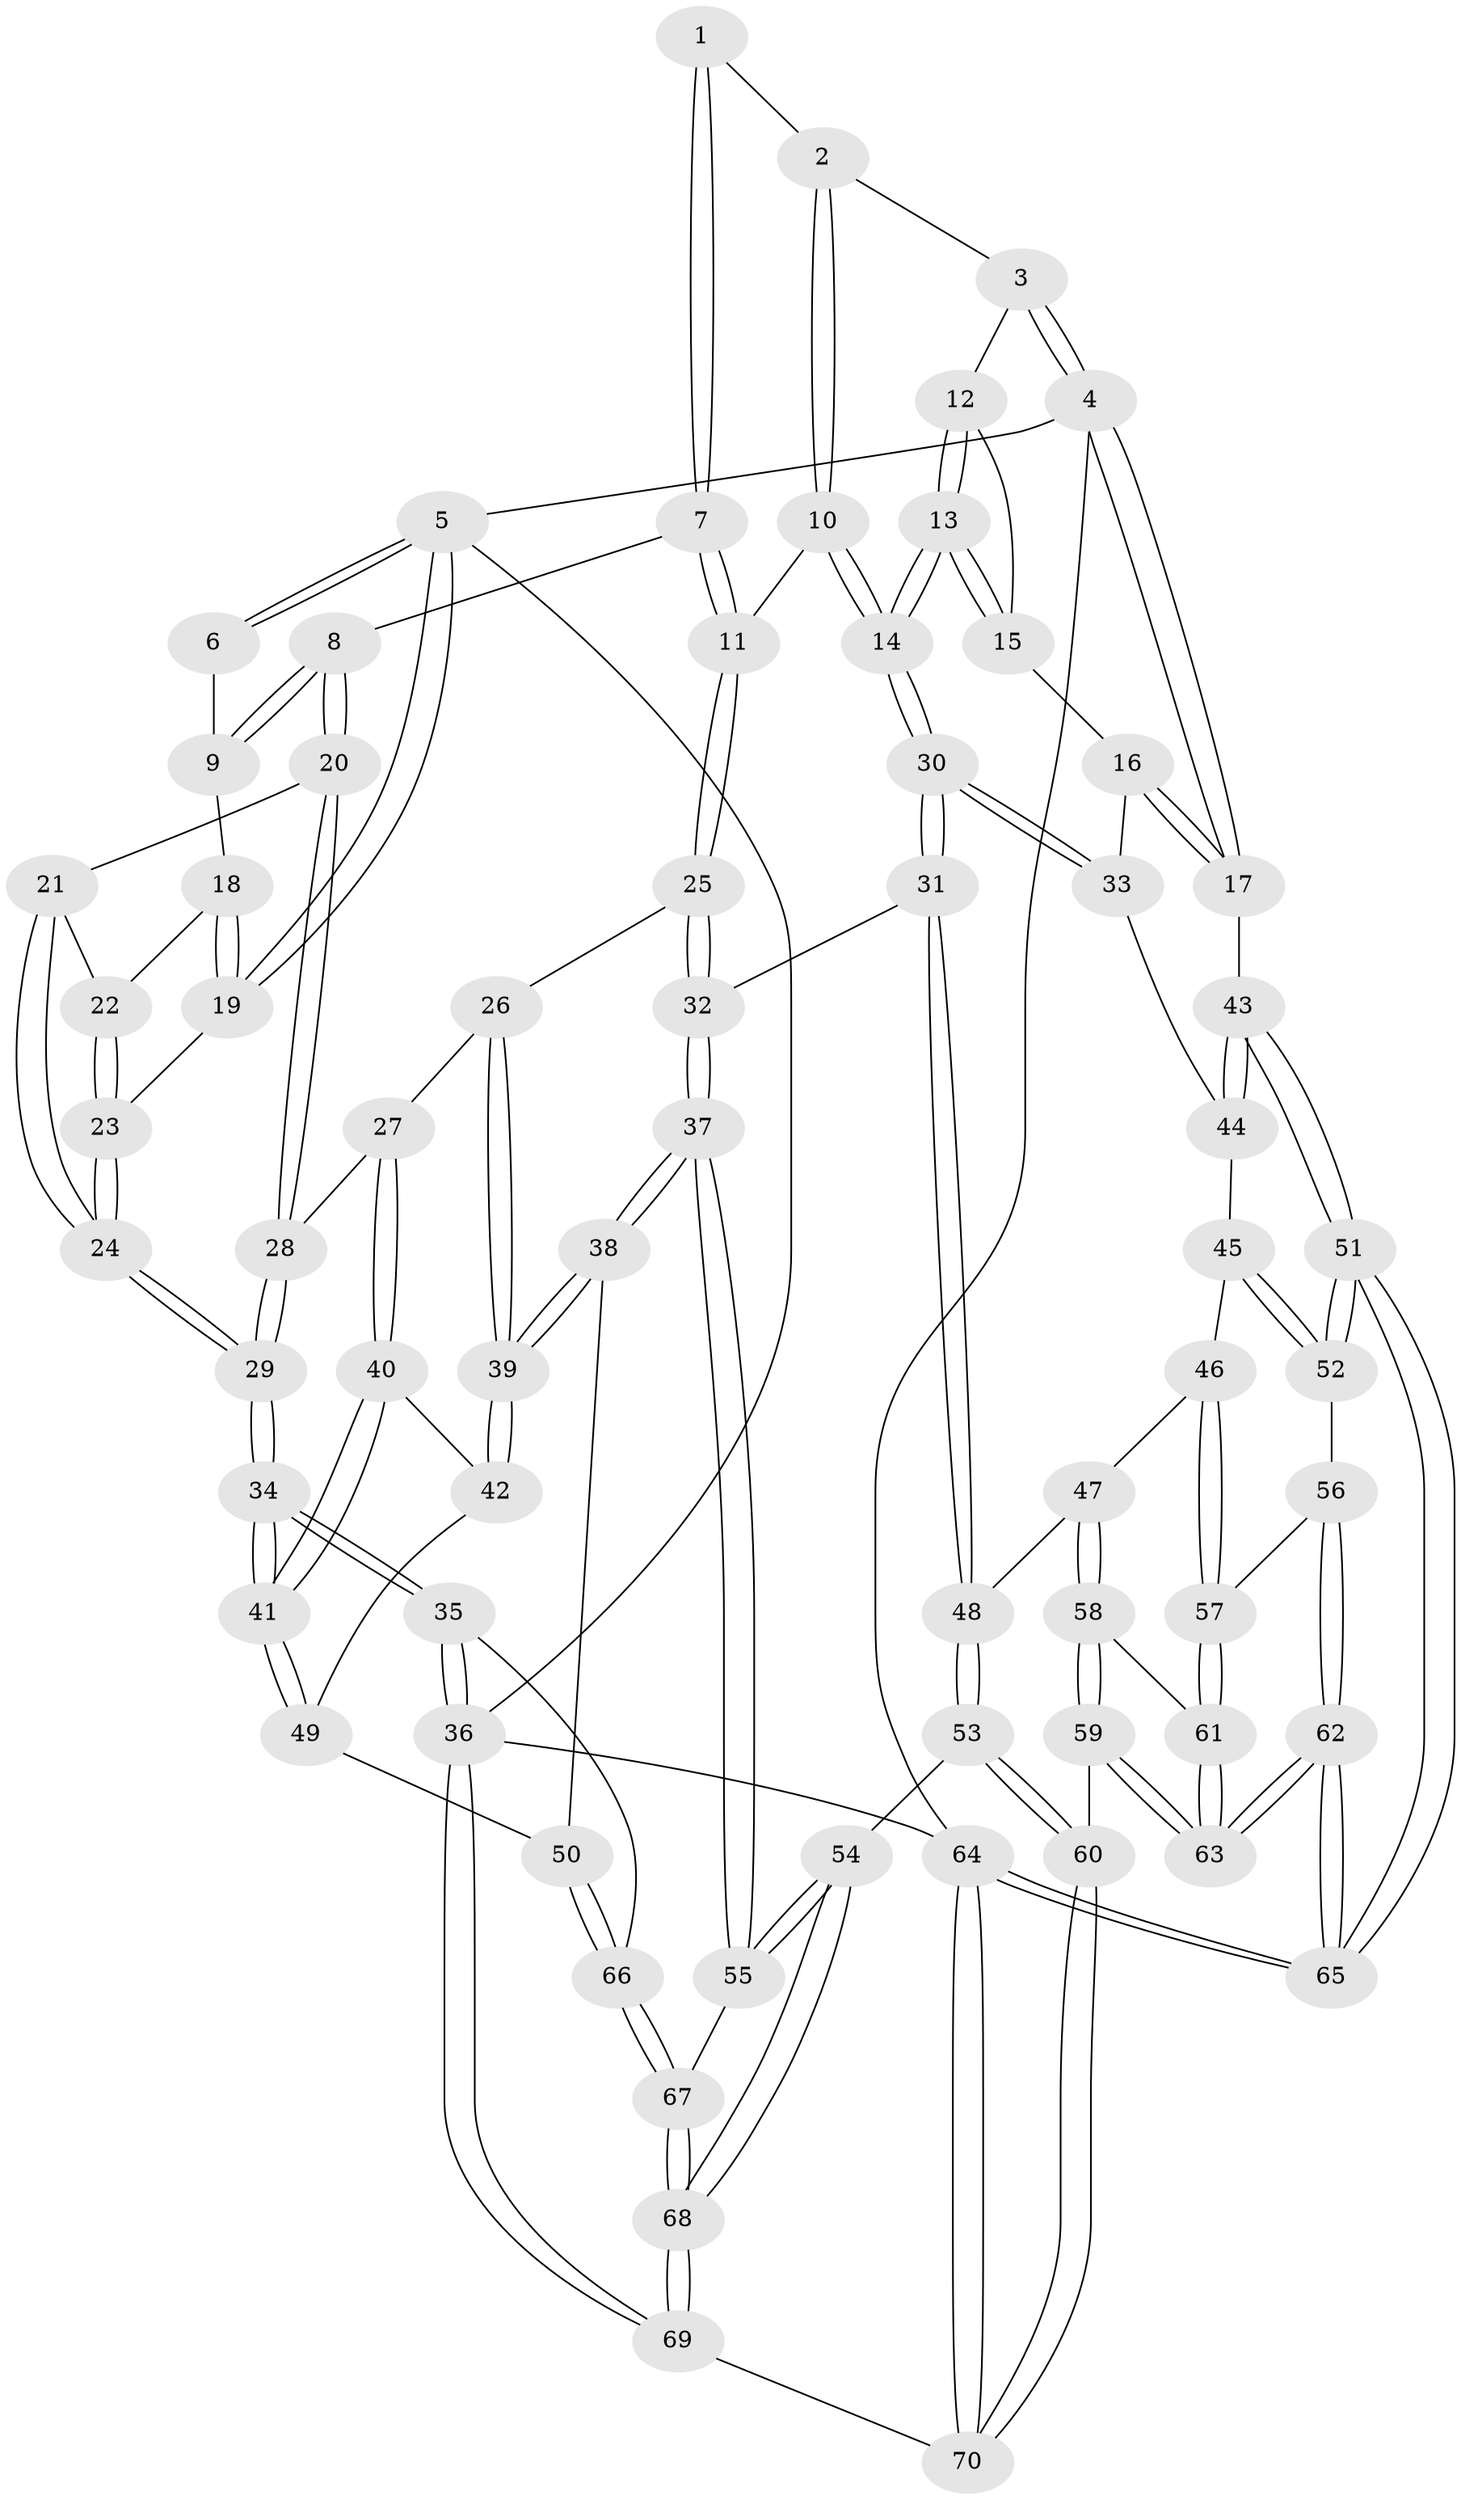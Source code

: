 // Generated by graph-tools (version 1.1) at 2025/51/03/09/25 03:51:02]
// undirected, 70 vertices, 172 edges
graph export_dot {
graph [start="1"]
  node [color=gray90,style=filled];
  1 [pos="+0.5905021103913317+0"];
  2 [pos="+0.6535886016363682+0"];
  3 [pos="+0.6650355675533353+0"];
  4 [pos="+1+0"];
  5 [pos="+0+0"];
  6 [pos="+0.2310996197122344+0"];
  7 [pos="+0.36720769647238205+0.12618903185865782"];
  8 [pos="+0.3413828499048057+0.11097523436017057"];
  9 [pos="+0.23719618269243548+0"];
  10 [pos="+0.5089685677272646+0.18563476045104946"];
  11 [pos="+0.4732396159626818+0.1937379759740552"];
  12 [pos="+0.7333939890996772+0"];
  13 [pos="+0.672987282410312+0.24322454879942013"];
  14 [pos="+0.6500103336013805+0.2551576712023694"];
  15 [pos="+0.8896955690831377+0.1836637206036865"];
  16 [pos="+0.9266760712032038+0.19230451852624753"];
  17 [pos="+1+0.15689485211016313"];
  18 [pos="+0.15276417881627122+0.05431472013565478"];
  19 [pos="+0+0.022553800292374537"];
  20 [pos="+0.1808554184065066+0.26364722862870066"];
  21 [pos="+0.11850405576522206+0.15414703388296924"];
  22 [pos="+0.12183072625488943+0.12605687635282978"];
  23 [pos="+0+0.03399808156786397"];
  24 [pos="+0+0.2909406156909393"];
  25 [pos="+0.4143940796164358+0.2957093484310256"];
  26 [pos="+0.3812282686211137+0.3148649718271815"];
  27 [pos="+0.23473019553903154+0.33216861965566863"];
  28 [pos="+0.18037078376247428+0.2741097523763019"];
  29 [pos="+0+0.41782756541968485"];
  30 [pos="+0.670934579530401+0.4151712299475186"];
  31 [pos="+0.6625017934064301+0.4543600779277086"];
  32 [pos="+0.4970218412803847+0.4868395633806711"];
  33 [pos="+0.8616256643695751+0.38173716172946565"];
  34 [pos="+0+0.5600937630222004"];
  35 [pos="+0+0.6012757851850986"];
  36 [pos="+0+1"];
  37 [pos="+0.4009097594195793+0.5930388056783593"];
  38 [pos="+0.3627091411134288+0.5730879668319943"];
  39 [pos="+0.3359152052319145+0.4882416274493946"];
  40 [pos="+0.23196460411671463+0.35024689242148677"];
  41 [pos="+0.0023975035944102403+0.5124211697012351"];
  42 [pos="+0.23979127509958917+0.40829886235075236"];
  43 [pos="+1+0.4441386996039256"];
  44 [pos="+0.8755635164937388+0.40926630346173676"];
  45 [pos="+0.8716940596060128+0.47258814600592985"];
  46 [pos="+0.8151092733022285+0.5341737162495251"];
  47 [pos="+0.7351954736962132+0.5219365964051776"];
  48 [pos="+0.6720839824735237+0.4722763836901593"];
  49 [pos="+0.19796140336664134+0.47247006289565874"];
  50 [pos="+0.28639906552963934+0.5785940845762761"];
  51 [pos="+1+0.5209229250023169"];
  52 [pos="+1+0.5284750209015978"];
  53 [pos="+0.5473306009232153+0.7814512650151504"];
  54 [pos="+0.5311551662256104+0.7799347151251108"];
  55 [pos="+0.4323801739441196+0.6818148490048478"];
  56 [pos="+0.8859383899317113+0.5955695283747598"];
  57 [pos="+0.8560561118915041+0.5787139806524769"];
  58 [pos="+0.7349753121380046+0.5958136940708516"];
  59 [pos="+0.6389490262238688+0.8142664296591025"];
  60 [pos="+0.6266583151293907+0.8149884651007429"];
  61 [pos="+0.7934575246388816+0.66635894106744"];
  62 [pos="+0.9056741055692024+0.8800968641858385"];
  63 [pos="+0.8049231601015913+0.8409397328079261"];
  64 [pos="+1+1"];
  65 [pos="+1+1"];
  66 [pos="+0.07171884625634349+0.6780329770318921"];
  67 [pos="+0.18912114228158797+0.8030677607874029"];
  68 [pos="+0.25485546308437984+1"];
  69 [pos="+0.23491022966630404+1"];
  70 [pos="+0.5934347049102932+1"];
  1 -- 2;
  1 -- 7;
  1 -- 7;
  2 -- 3;
  2 -- 10;
  2 -- 10;
  3 -- 4;
  3 -- 4;
  3 -- 12;
  4 -- 5;
  4 -- 17;
  4 -- 17;
  4 -- 64;
  5 -- 6;
  5 -- 6;
  5 -- 19;
  5 -- 19;
  5 -- 36;
  6 -- 9;
  7 -- 8;
  7 -- 11;
  7 -- 11;
  8 -- 9;
  8 -- 9;
  8 -- 20;
  8 -- 20;
  9 -- 18;
  10 -- 11;
  10 -- 14;
  10 -- 14;
  11 -- 25;
  11 -- 25;
  12 -- 13;
  12 -- 13;
  12 -- 15;
  13 -- 14;
  13 -- 14;
  13 -- 15;
  13 -- 15;
  14 -- 30;
  14 -- 30;
  15 -- 16;
  16 -- 17;
  16 -- 17;
  16 -- 33;
  17 -- 43;
  18 -- 19;
  18 -- 19;
  18 -- 22;
  19 -- 23;
  20 -- 21;
  20 -- 28;
  20 -- 28;
  21 -- 22;
  21 -- 24;
  21 -- 24;
  22 -- 23;
  22 -- 23;
  23 -- 24;
  23 -- 24;
  24 -- 29;
  24 -- 29;
  25 -- 26;
  25 -- 32;
  25 -- 32;
  26 -- 27;
  26 -- 39;
  26 -- 39;
  27 -- 28;
  27 -- 40;
  27 -- 40;
  28 -- 29;
  28 -- 29;
  29 -- 34;
  29 -- 34;
  30 -- 31;
  30 -- 31;
  30 -- 33;
  30 -- 33;
  31 -- 32;
  31 -- 48;
  31 -- 48;
  32 -- 37;
  32 -- 37;
  33 -- 44;
  34 -- 35;
  34 -- 35;
  34 -- 41;
  34 -- 41;
  35 -- 36;
  35 -- 36;
  35 -- 66;
  36 -- 69;
  36 -- 69;
  36 -- 64;
  37 -- 38;
  37 -- 38;
  37 -- 55;
  37 -- 55;
  38 -- 39;
  38 -- 39;
  38 -- 50;
  39 -- 42;
  39 -- 42;
  40 -- 41;
  40 -- 41;
  40 -- 42;
  41 -- 49;
  41 -- 49;
  42 -- 49;
  43 -- 44;
  43 -- 44;
  43 -- 51;
  43 -- 51;
  44 -- 45;
  45 -- 46;
  45 -- 52;
  45 -- 52;
  46 -- 47;
  46 -- 57;
  46 -- 57;
  47 -- 48;
  47 -- 58;
  47 -- 58;
  48 -- 53;
  48 -- 53;
  49 -- 50;
  50 -- 66;
  50 -- 66;
  51 -- 52;
  51 -- 52;
  51 -- 65;
  51 -- 65;
  52 -- 56;
  53 -- 54;
  53 -- 60;
  53 -- 60;
  54 -- 55;
  54 -- 55;
  54 -- 68;
  54 -- 68;
  55 -- 67;
  56 -- 57;
  56 -- 62;
  56 -- 62;
  57 -- 61;
  57 -- 61;
  58 -- 59;
  58 -- 59;
  58 -- 61;
  59 -- 60;
  59 -- 63;
  59 -- 63;
  60 -- 70;
  60 -- 70;
  61 -- 63;
  61 -- 63;
  62 -- 63;
  62 -- 63;
  62 -- 65;
  62 -- 65;
  64 -- 65;
  64 -- 65;
  64 -- 70;
  64 -- 70;
  66 -- 67;
  66 -- 67;
  67 -- 68;
  67 -- 68;
  68 -- 69;
  68 -- 69;
  69 -- 70;
}

